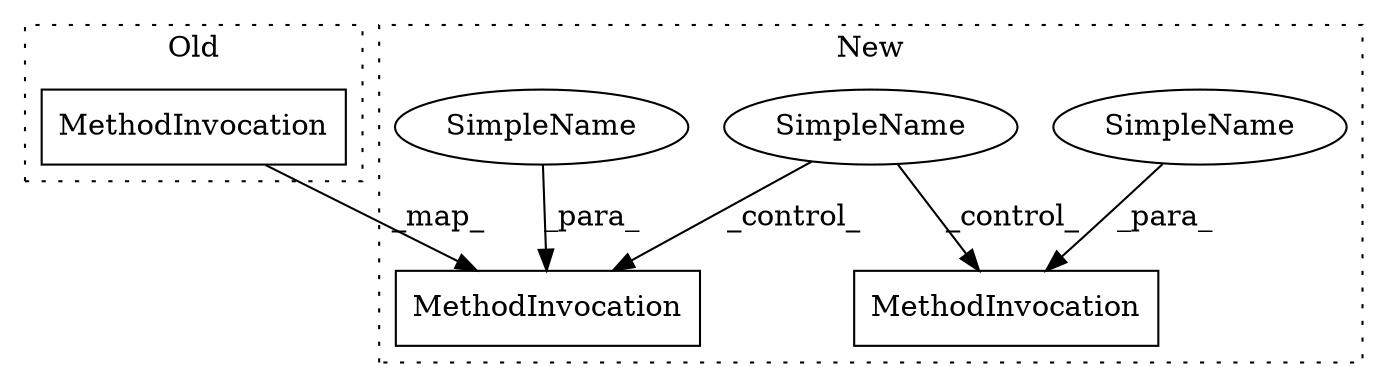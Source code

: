 digraph G {
subgraph cluster0 {
2 [label="MethodInvocation" a="32" s="8074,8092" l="6,1" shape="box"];
label = "Old";
style="dotted";
}
subgraph cluster1 {
1 [label="MethodInvocation" a="32" s="8088,8106" l="6,1" shape="box"];
3 [label="MethodInvocation" a="32" s="8118,8195" l="6,1" shape="box"];
4 [label="SimpleName" a="42" s="8152" l="6" shape="ellipse"];
5 [label="SimpleName" a="42" s="" l="" shape="ellipse"];
6 [label="SimpleName" a="42" s="" l="" shape="ellipse"];
label = "New";
style="dotted";
}
2 -> 1 [label="_map_"];
4 -> 3 [label="_para_"];
5 -> 1 [label="_para_"];
6 -> 1 [label="_control_"];
6 -> 3 [label="_control_"];
}